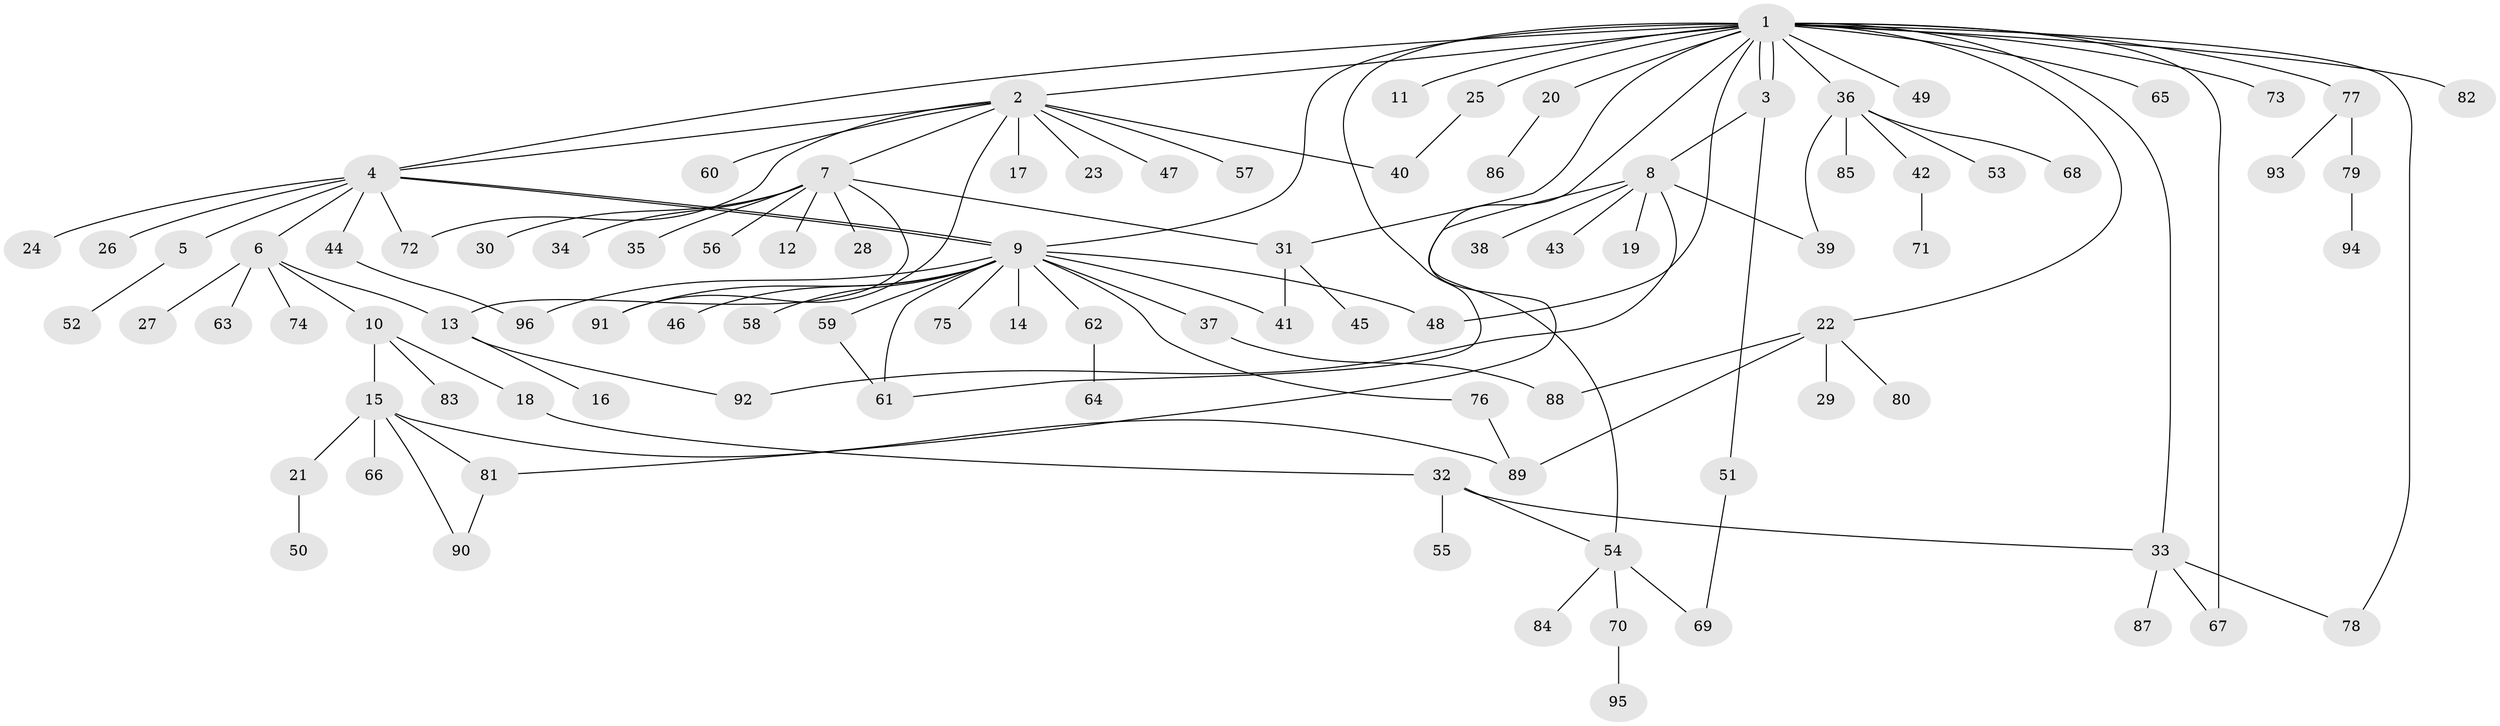 // Generated by graph-tools (version 1.1) at 2025/01/03/09/25 03:01:42]
// undirected, 96 vertices, 121 edges
graph export_dot {
graph [start="1"]
  node [color=gray90,style=filled];
  1;
  2;
  3;
  4;
  5;
  6;
  7;
  8;
  9;
  10;
  11;
  12;
  13;
  14;
  15;
  16;
  17;
  18;
  19;
  20;
  21;
  22;
  23;
  24;
  25;
  26;
  27;
  28;
  29;
  30;
  31;
  32;
  33;
  34;
  35;
  36;
  37;
  38;
  39;
  40;
  41;
  42;
  43;
  44;
  45;
  46;
  47;
  48;
  49;
  50;
  51;
  52;
  53;
  54;
  55;
  56;
  57;
  58;
  59;
  60;
  61;
  62;
  63;
  64;
  65;
  66;
  67;
  68;
  69;
  70;
  71;
  72;
  73;
  74;
  75;
  76;
  77;
  78;
  79;
  80;
  81;
  82;
  83;
  84;
  85;
  86;
  87;
  88;
  89;
  90;
  91;
  92;
  93;
  94;
  95;
  96;
  1 -- 2;
  1 -- 3;
  1 -- 3;
  1 -- 4;
  1 -- 9;
  1 -- 11;
  1 -- 20;
  1 -- 22;
  1 -- 25;
  1 -- 31;
  1 -- 33;
  1 -- 36;
  1 -- 48;
  1 -- 49;
  1 -- 54;
  1 -- 61;
  1 -- 65;
  1 -- 67;
  1 -- 73;
  1 -- 77;
  1 -- 78;
  1 -- 82;
  2 -- 4;
  2 -- 7;
  2 -- 17;
  2 -- 23;
  2 -- 40;
  2 -- 47;
  2 -- 57;
  2 -- 60;
  2 -- 72;
  2 -- 91;
  3 -- 8;
  3 -- 51;
  4 -- 5;
  4 -- 6;
  4 -- 9;
  4 -- 9;
  4 -- 24;
  4 -- 26;
  4 -- 44;
  4 -- 72;
  5 -- 52;
  6 -- 10;
  6 -- 13;
  6 -- 27;
  6 -- 63;
  6 -- 74;
  7 -- 12;
  7 -- 13;
  7 -- 28;
  7 -- 30;
  7 -- 31;
  7 -- 34;
  7 -- 35;
  7 -- 56;
  8 -- 19;
  8 -- 38;
  8 -- 39;
  8 -- 43;
  8 -- 81;
  8 -- 92;
  9 -- 14;
  9 -- 37;
  9 -- 41;
  9 -- 46;
  9 -- 48;
  9 -- 58;
  9 -- 59;
  9 -- 61;
  9 -- 62;
  9 -- 75;
  9 -- 76;
  9 -- 91;
  9 -- 96;
  10 -- 15;
  10 -- 18;
  10 -- 83;
  13 -- 16;
  13 -- 92;
  15 -- 21;
  15 -- 66;
  15 -- 81;
  15 -- 89;
  15 -- 90;
  18 -- 32;
  20 -- 86;
  21 -- 50;
  22 -- 29;
  22 -- 80;
  22 -- 88;
  22 -- 89;
  25 -- 40;
  31 -- 41;
  31 -- 45;
  32 -- 33;
  32 -- 54;
  32 -- 55;
  33 -- 67;
  33 -- 78;
  33 -- 87;
  36 -- 39;
  36 -- 42;
  36 -- 53;
  36 -- 68;
  36 -- 85;
  37 -- 88;
  42 -- 71;
  44 -- 96;
  51 -- 69;
  54 -- 69;
  54 -- 70;
  54 -- 84;
  59 -- 61;
  62 -- 64;
  70 -- 95;
  76 -- 89;
  77 -- 79;
  77 -- 93;
  79 -- 94;
  81 -- 90;
}
